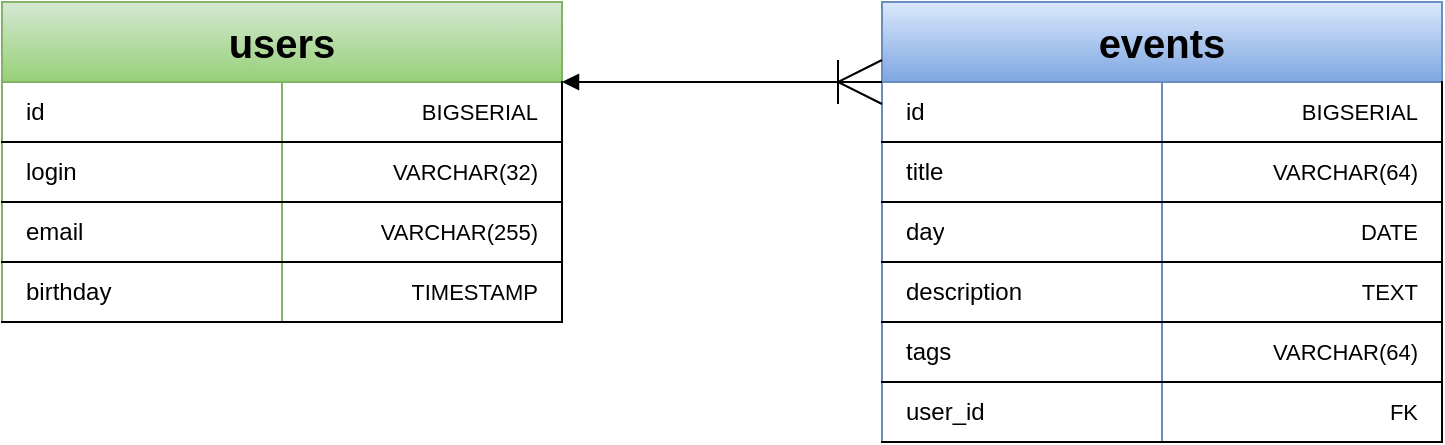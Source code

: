 <mxfile version="26.0.9">
  <diagram name="Page-1" id="9f46799a-70d6-7492-0946-bef42562c5a5">
    <mxGraphModel dx="1728" dy="1808" grid="1" gridSize="10" guides="1" tooltips="1" connect="1" arrows="1" fold="1" page="1" pageScale="1" pageWidth="1100" pageHeight="850" background="none" math="0" shadow="0">
      <root>
        <mxCell id="0" />
        <mxCell id="1" parent="0" />
        <mxCell id="-cL0tALfLIb1gUpgmLO5-5" value="&lt;font style=&quot;font-size: 20px;&quot;&gt;events&lt;/font&gt;" style="shape=table;startSize=40;container=1;collapsible=1;childLayout=tableLayout;fixedRows=1;rowLines=0;fontStyle=1;align=center;resizeLast=1;html=1;whiteSpace=wrap;verticalAlign=middle;fillColor=#dae8fc;strokeColor=light-dark(#6c8ebf, #ffffff);gradientColor=#7ea6e0;" parent="1" vertex="1">
          <mxGeometry x="480" y="-800" width="280" height="220" as="geometry" />
        </mxCell>
        <mxCell id="-cL0tALfLIb1gUpgmLO5-9" value="" style="shape=tableRow;horizontal=0;startSize=0;swimlaneHead=0;swimlaneBody=0;fillColor=none;collapsible=0;dropTarget=0;points=[[0,0.5],[1,0.5]];portConstraint=eastwest;top=0;left=0;right=1;bottom=1;html=1;" parent="-cL0tALfLIb1gUpgmLO5-5" vertex="1">
          <mxGeometry y="40" width="280" height="30" as="geometry" />
        </mxCell>
        <mxCell id="-cL0tALfLIb1gUpgmLO5-10" value="id" style="shape=partialRectangle;connectable=0;fillColor=none;top=0;left=0;bottom=0;right=0;fontStyle=0;overflow=hidden;html=1;whiteSpace=wrap;align=left;spacingLeft=10;fontSize=12;" parent="-cL0tALfLIb1gUpgmLO5-9" vertex="1">
          <mxGeometry width="140" height="30" as="geometry">
            <mxRectangle width="140" height="30" as="alternateBounds" />
          </mxGeometry>
        </mxCell>
        <mxCell id="-cL0tALfLIb1gUpgmLO5-11" value="BIGSERIAL" style="shape=partialRectangle;connectable=0;fillColor=none;top=0;left=0;bottom=0;right=0;align=right;spacingLeft=6;fontStyle=0;overflow=hidden;html=1;whiteSpace=wrap;spacingRight=10;fontSize=11;" parent="-cL0tALfLIb1gUpgmLO5-9" vertex="1">
          <mxGeometry x="140" width="140" height="30" as="geometry">
            <mxRectangle width="140" height="30" as="alternateBounds" />
          </mxGeometry>
        </mxCell>
        <mxCell id="-cL0tALfLIb1gUpgmLO5-138" value="" style="shape=tableRow;horizontal=0;startSize=0;swimlaneHead=0;swimlaneBody=0;fillColor=none;collapsible=0;dropTarget=0;points=[[0,0.5],[1,0.5]];portConstraint=eastwest;top=0;left=0;right=1;bottom=1;html=1;" parent="-cL0tALfLIb1gUpgmLO5-5" vertex="1">
          <mxGeometry y="70" width="280" height="30" as="geometry" />
        </mxCell>
        <mxCell id="-cL0tALfLIb1gUpgmLO5-139" value="title" style="shape=partialRectangle;connectable=0;fillColor=none;top=0;left=0;bottom=0;right=0;fontStyle=0;overflow=hidden;html=1;whiteSpace=wrap;align=left;spacingLeft=10;fontSize=12;strokeColor=default;verticalAlign=middle;fontFamily=Helvetica;fontColor=default;" parent="-cL0tALfLIb1gUpgmLO5-138" vertex="1">
          <mxGeometry width="140" height="30" as="geometry">
            <mxRectangle width="140" height="30" as="alternateBounds" />
          </mxGeometry>
        </mxCell>
        <mxCell id="-cL0tALfLIb1gUpgmLO5-140" value="VARCHAR(64)" style="shape=partialRectangle;connectable=0;fillColor=none;top=0;left=0;bottom=0;right=0;align=right;spacingLeft=6;fontStyle=0;overflow=hidden;html=1;whiteSpace=wrap;spacingRight=10;fontSize=11;strokeColor=default;verticalAlign=middle;fontFamily=Helvetica;fontColor=default;" parent="-cL0tALfLIb1gUpgmLO5-138" vertex="1">
          <mxGeometry x="140" width="140" height="30" as="geometry">
            <mxRectangle width="140" height="30" as="alternateBounds" />
          </mxGeometry>
        </mxCell>
        <mxCell id="-cL0tALfLIb1gUpgmLO5-141" value="" style="shape=tableRow;horizontal=0;startSize=0;swimlaneHead=0;swimlaneBody=0;fillColor=none;collapsible=0;dropTarget=0;points=[[0,0.5],[1,0.5]];portConstraint=eastwest;top=0;left=0;right=1;bottom=1;html=1;" parent="-cL0tALfLIb1gUpgmLO5-5" vertex="1">
          <mxGeometry y="100" width="280" height="30" as="geometry" />
        </mxCell>
        <mxCell id="-cL0tALfLIb1gUpgmLO5-142" value="day" style="shape=partialRectangle;connectable=0;fillColor=none;top=0;left=0;bottom=0;right=0;fontStyle=0;overflow=hidden;html=1;whiteSpace=wrap;align=left;spacingLeft=10;fontSize=12;strokeColor=default;verticalAlign=middle;fontFamily=Helvetica;fontColor=default;" parent="-cL0tALfLIb1gUpgmLO5-141" vertex="1">
          <mxGeometry width="140" height="30" as="geometry">
            <mxRectangle width="140" height="30" as="alternateBounds" />
          </mxGeometry>
        </mxCell>
        <mxCell id="-cL0tALfLIb1gUpgmLO5-143" value="DATE" style="shape=partialRectangle;connectable=0;fillColor=none;top=0;left=0;bottom=0;right=0;align=right;spacingLeft=6;fontStyle=0;overflow=hidden;html=1;whiteSpace=wrap;spacingRight=10;fontSize=11;strokeColor=default;verticalAlign=middle;fontFamily=Helvetica;fontColor=default;" parent="-cL0tALfLIb1gUpgmLO5-141" vertex="1">
          <mxGeometry x="140" width="140" height="30" as="geometry">
            <mxRectangle width="140" height="30" as="alternateBounds" />
          </mxGeometry>
        </mxCell>
        <mxCell id="-cL0tALfLIb1gUpgmLO5-147" value="" style="shape=tableRow;horizontal=0;startSize=0;swimlaneHead=0;swimlaneBody=0;fillColor=none;collapsible=0;dropTarget=0;points=[[0,0.5],[1,0.5]];portConstraint=eastwest;top=0;left=0;right=1;bottom=1;html=1;" parent="-cL0tALfLIb1gUpgmLO5-5" vertex="1">
          <mxGeometry y="130" width="280" height="30" as="geometry" />
        </mxCell>
        <mxCell id="-cL0tALfLIb1gUpgmLO5-148" value="description" style="shape=partialRectangle;connectable=0;fillColor=none;top=0;left=0;bottom=0;right=0;fontStyle=0;overflow=hidden;html=1;whiteSpace=wrap;align=left;spacingLeft=10;fontSize=12;strokeColor=default;verticalAlign=middle;fontFamily=Helvetica;fontColor=default;" parent="-cL0tALfLIb1gUpgmLO5-147" vertex="1">
          <mxGeometry width="140" height="30" as="geometry">
            <mxRectangle width="140" height="30" as="alternateBounds" />
          </mxGeometry>
        </mxCell>
        <mxCell id="-cL0tALfLIb1gUpgmLO5-149" value="TEXT" style="shape=partialRectangle;connectable=0;fillColor=none;top=0;left=0;bottom=0;right=0;align=right;spacingLeft=6;fontStyle=0;overflow=hidden;html=1;whiteSpace=wrap;spacingRight=10;fontSize=11;strokeColor=default;verticalAlign=middle;fontFamily=Helvetica;fontColor=default;" parent="-cL0tALfLIb1gUpgmLO5-147" vertex="1">
          <mxGeometry x="140" width="140" height="30" as="geometry">
            <mxRectangle width="140" height="30" as="alternateBounds" />
          </mxGeometry>
        </mxCell>
        <mxCell id="-cL0tALfLIb1gUpgmLO5-171" value="" style="shape=tableRow;horizontal=0;startSize=0;swimlaneHead=0;swimlaneBody=0;fillColor=none;collapsible=0;dropTarget=0;points=[[0,0.5],[1,0.5]];portConstraint=eastwest;top=0;left=0;right=1;bottom=1;html=1;" parent="-cL0tALfLIb1gUpgmLO5-5" vertex="1">
          <mxGeometry y="160" width="280" height="30" as="geometry" />
        </mxCell>
        <mxCell id="-cL0tALfLIb1gUpgmLO5-172" value="tags" style="shape=partialRectangle;connectable=0;fillColor=none;top=0;left=0;bottom=0;right=0;fontStyle=0;overflow=hidden;html=1;whiteSpace=wrap;align=left;spacingLeft=10;fontSize=12;strokeColor=default;verticalAlign=middle;fontFamily=Helvetica;fontColor=default;" parent="-cL0tALfLIb1gUpgmLO5-171" vertex="1">
          <mxGeometry width="140" height="30" as="geometry">
            <mxRectangle width="140" height="30" as="alternateBounds" />
          </mxGeometry>
        </mxCell>
        <mxCell id="-cL0tALfLIb1gUpgmLO5-173" value="VARCHAR(64)" style="shape=partialRectangle;connectable=0;fillColor=none;top=0;left=0;bottom=0;right=0;align=right;spacingLeft=6;fontStyle=0;overflow=hidden;html=1;whiteSpace=wrap;spacingRight=10;fontSize=11;strokeColor=default;verticalAlign=middle;fontFamily=Helvetica;fontColor=default;" parent="-cL0tALfLIb1gUpgmLO5-171" vertex="1">
          <mxGeometry x="140" width="140" height="30" as="geometry">
            <mxRectangle width="140" height="30" as="alternateBounds" />
          </mxGeometry>
        </mxCell>
        <mxCell id="-cL0tALfLIb1gUpgmLO5-150" value="" style="shape=tableRow;horizontal=0;startSize=0;swimlaneHead=0;swimlaneBody=0;fillColor=none;collapsible=0;dropTarget=0;points=[[0,0.5],[1,0.5]];portConstraint=eastwest;top=0;left=0;right=1;bottom=1;html=1;" parent="-cL0tALfLIb1gUpgmLO5-5" vertex="1">
          <mxGeometry y="190" width="280" height="30" as="geometry" />
        </mxCell>
        <mxCell id="-cL0tALfLIb1gUpgmLO5-151" value="user_id" style="shape=partialRectangle;connectable=0;fillColor=none;top=0;left=0;bottom=0;right=0;fontStyle=0;overflow=hidden;html=1;whiteSpace=wrap;align=left;spacingLeft=10;fontSize=12;strokeColor=default;verticalAlign=middle;fontFamily=Helvetica;fontColor=default;" parent="-cL0tALfLIb1gUpgmLO5-150" vertex="1">
          <mxGeometry width="140" height="30" as="geometry">
            <mxRectangle width="140" height="30" as="alternateBounds" />
          </mxGeometry>
        </mxCell>
        <mxCell id="-cL0tALfLIb1gUpgmLO5-152" value="FK" style="shape=partialRectangle;connectable=0;fillColor=none;top=0;left=0;bottom=0;right=0;align=right;spacingLeft=6;fontStyle=0;overflow=hidden;html=1;whiteSpace=wrap;spacingRight=10;fontSize=11;strokeColor=default;verticalAlign=middle;fontFamily=Helvetica;fontColor=default;" parent="-cL0tALfLIb1gUpgmLO5-150" vertex="1">
          <mxGeometry x="140" width="140" height="30" as="geometry">
            <mxRectangle width="140" height="30" as="alternateBounds" />
          </mxGeometry>
        </mxCell>
        <mxCell id="-cL0tALfLIb1gUpgmLO5-155" value="&lt;font style=&quot;font-size: 20px;&quot;&gt;users&lt;/font&gt;" style="shape=table;startSize=40;container=1;collapsible=1;childLayout=tableLayout;fixedRows=1;rowLines=0;fontStyle=1;align=center;resizeLast=1;html=1;whiteSpace=wrap;verticalAlign=middle;fillColor=#d5e8d4;strokeColor=light-dark(#82B366,#FFFFFF);gradientColor=#97d077;fontSize=16;" parent="1" vertex="1">
          <mxGeometry x="40" y="-800" width="280" height="160" as="geometry" />
        </mxCell>
        <mxCell id="-cL0tALfLIb1gUpgmLO5-156" value="" style="shape=tableRow;horizontal=0;startSize=0;swimlaneHead=0;swimlaneBody=0;fillColor=none;collapsible=0;dropTarget=0;points=[[0,0.5],[1,0.5]];portConstraint=eastwest;top=0;left=0;right=1;bottom=1;html=1;" parent="-cL0tALfLIb1gUpgmLO5-155" vertex="1">
          <mxGeometry y="40" width="280" height="30" as="geometry" />
        </mxCell>
        <mxCell id="-cL0tALfLIb1gUpgmLO5-157" value="id" style="shape=partialRectangle;connectable=0;fillColor=none;top=0;left=0;bottom=0;right=0;fontStyle=0;overflow=hidden;html=1;whiteSpace=wrap;align=left;spacingLeft=10;fontSize=12;" parent="-cL0tALfLIb1gUpgmLO5-156" vertex="1">
          <mxGeometry width="140" height="30" as="geometry">
            <mxRectangle width="140" height="30" as="alternateBounds" />
          </mxGeometry>
        </mxCell>
        <mxCell id="-cL0tALfLIb1gUpgmLO5-158" value="BIGSERIAL" style="shape=partialRectangle;connectable=0;fillColor=none;top=0;left=0;bottom=0;right=0;align=right;spacingLeft=6;fontStyle=0;overflow=hidden;html=1;whiteSpace=wrap;spacingRight=10;fontSize=11;" parent="-cL0tALfLIb1gUpgmLO5-156" vertex="1">
          <mxGeometry x="140" width="140" height="30" as="geometry">
            <mxRectangle width="140" height="30" as="alternateBounds" />
          </mxGeometry>
        </mxCell>
        <mxCell id="-cL0tALfLIb1gUpgmLO5-159" value="" style="shape=tableRow;horizontal=0;startSize=0;swimlaneHead=0;swimlaneBody=0;fillColor=none;collapsible=0;dropTarget=0;points=[[0,0.5],[1,0.5]];portConstraint=eastwest;top=0;left=0;right=1;bottom=1;html=1;" parent="-cL0tALfLIb1gUpgmLO5-155" vertex="1">
          <mxGeometry y="70" width="280" height="30" as="geometry" />
        </mxCell>
        <mxCell id="-cL0tALfLIb1gUpgmLO5-160" value="login" style="shape=partialRectangle;connectable=0;fillColor=none;top=0;left=0;bottom=0;right=0;fontStyle=0;overflow=hidden;html=1;whiteSpace=wrap;align=left;spacingLeft=10;fontSize=12;strokeColor=default;verticalAlign=middle;fontFamily=Helvetica;fontColor=default;" parent="-cL0tALfLIb1gUpgmLO5-159" vertex="1">
          <mxGeometry width="140" height="30" as="geometry">
            <mxRectangle width="140" height="30" as="alternateBounds" />
          </mxGeometry>
        </mxCell>
        <mxCell id="-cL0tALfLIb1gUpgmLO5-161" value="VARCHAR(32)" style="shape=partialRectangle;connectable=0;fillColor=none;top=0;left=0;bottom=0;right=0;align=right;spacingLeft=6;fontStyle=0;overflow=hidden;html=1;whiteSpace=wrap;spacingRight=10;fontSize=11;strokeColor=default;verticalAlign=middle;fontFamily=Helvetica;fontColor=default;" parent="-cL0tALfLIb1gUpgmLO5-159" vertex="1">
          <mxGeometry x="140" width="140" height="30" as="geometry">
            <mxRectangle width="140" height="30" as="alternateBounds" />
          </mxGeometry>
        </mxCell>
        <mxCell id="-cL0tALfLIb1gUpgmLO5-162" value="" style="shape=tableRow;horizontal=0;startSize=0;swimlaneHead=0;swimlaneBody=0;fillColor=none;collapsible=0;dropTarget=0;points=[[0,0.5],[1,0.5]];portConstraint=eastwest;top=0;left=0;right=1;bottom=1;html=1;" parent="-cL0tALfLIb1gUpgmLO5-155" vertex="1">
          <mxGeometry y="100" width="280" height="30" as="geometry" />
        </mxCell>
        <mxCell id="-cL0tALfLIb1gUpgmLO5-163" value="email" style="shape=partialRectangle;connectable=0;fillColor=none;top=0;left=0;bottom=0;right=0;fontStyle=0;overflow=hidden;html=1;whiteSpace=wrap;align=left;spacingLeft=10;fontSize=12;strokeColor=default;verticalAlign=middle;fontFamily=Helvetica;fontColor=default;" parent="-cL0tALfLIb1gUpgmLO5-162" vertex="1">
          <mxGeometry width="140" height="30" as="geometry">
            <mxRectangle width="140" height="30" as="alternateBounds" />
          </mxGeometry>
        </mxCell>
        <mxCell id="-cL0tALfLIb1gUpgmLO5-164" value="VARCHAR(255)" style="shape=partialRectangle;connectable=0;fillColor=none;top=0;left=0;bottom=0;right=0;align=right;spacingLeft=6;fontStyle=0;overflow=hidden;html=1;whiteSpace=wrap;spacingRight=10;fontSize=11;strokeColor=default;verticalAlign=middle;fontFamily=Helvetica;fontColor=default;" parent="-cL0tALfLIb1gUpgmLO5-162" vertex="1">
          <mxGeometry x="140" width="140" height="30" as="geometry">
            <mxRectangle width="140" height="30" as="alternateBounds" />
          </mxGeometry>
        </mxCell>
        <mxCell id="-cL0tALfLIb1gUpgmLO5-165" value="" style="shape=tableRow;horizontal=0;startSize=0;swimlaneHead=0;swimlaneBody=0;fillColor=none;collapsible=0;dropTarget=0;points=[[0,0.5],[1,0.5]];portConstraint=eastwest;top=0;left=0;right=1;bottom=1;html=1;" parent="-cL0tALfLIb1gUpgmLO5-155" vertex="1">
          <mxGeometry y="130" width="280" height="30" as="geometry" />
        </mxCell>
        <mxCell id="-cL0tALfLIb1gUpgmLO5-166" value="birthday" style="shape=partialRectangle;connectable=0;fillColor=none;top=0;left=0;bottom=0;right=0;fontStyle=0;overflow=hidden;html=1;whiteSpace=wrap;align=left;spacingLeft=10;fontSize=12;strokeColor=default;verticalAlign=middle;fontFamily=Helvetica;fontColor=default;" parent="-cL0tALfLIb1gUpgmLO5-165" vertex="1">
          <mxGeometry width="140" height="30" as="geometry">
            <mxRectangle width="140" height="30" as="alternateBounds" />
          </mxGeometry>
        </mxCell>
        <mxCell id="-cL0tALfLIb1gUpgmLO5-167" value="TIMESTAMP" style="shape=partialRectangle;connectable=0;fillColor=none;top=0;left=0;bottom=0;right=0;align=right;spacingLeft=6;fontStyle=0;overflow=hidden;html=1;whiteSpace=wrap;spacingRight=10;fontSize=11;strokeColor=default;verticalAlign=middle;fontFamily=Helvetica;fontColor=default;" parent="-cL0tALfLIb1gUpgmLO5-165" vertex="1">
          <mxGeometry x="140" width="140" height="30" as="geometry">
            <mxRectangle width="140" height="30" as="alternateBounds" />
          </mxGeometry>
        </mxCell>
        <mxCell id="qxyERZ4D7mE2W_aF4MiE-1" value="" style="edgeStyle=entityRelationEdgeStyle;fontSize=12;html=1;endArrow=ERoneToMany;rounded=0;entryX=0;entryY=0;entryDx=0;entryDy=0;entryPerimeter=0;exitX=1;exitY=0.25;exitDx=0;exitDy=0;startSize=6;endSize=20;startArrow=block;startFill=1;" edge="1" parent="1" source="-cL0tALfLIb1gUpgmLO5-155" target="-cL0tALfLIb1gUpgmLO5-9">
          <mxGeometry width="100" height="100" relative="1" as="geometry">
            <mxPoint x="370" y="-720" as="sourcePoint" />
            <mxPoint x="460" y="-760" as="targetPoint" />
            <Array as="points">
              <mxPoint x="450" y="-520" />
            </Array>
          </mxGeometry>
        </mxCell>
      </root>
    </mxGraphModel>
  </diagram>
</mxfile>
